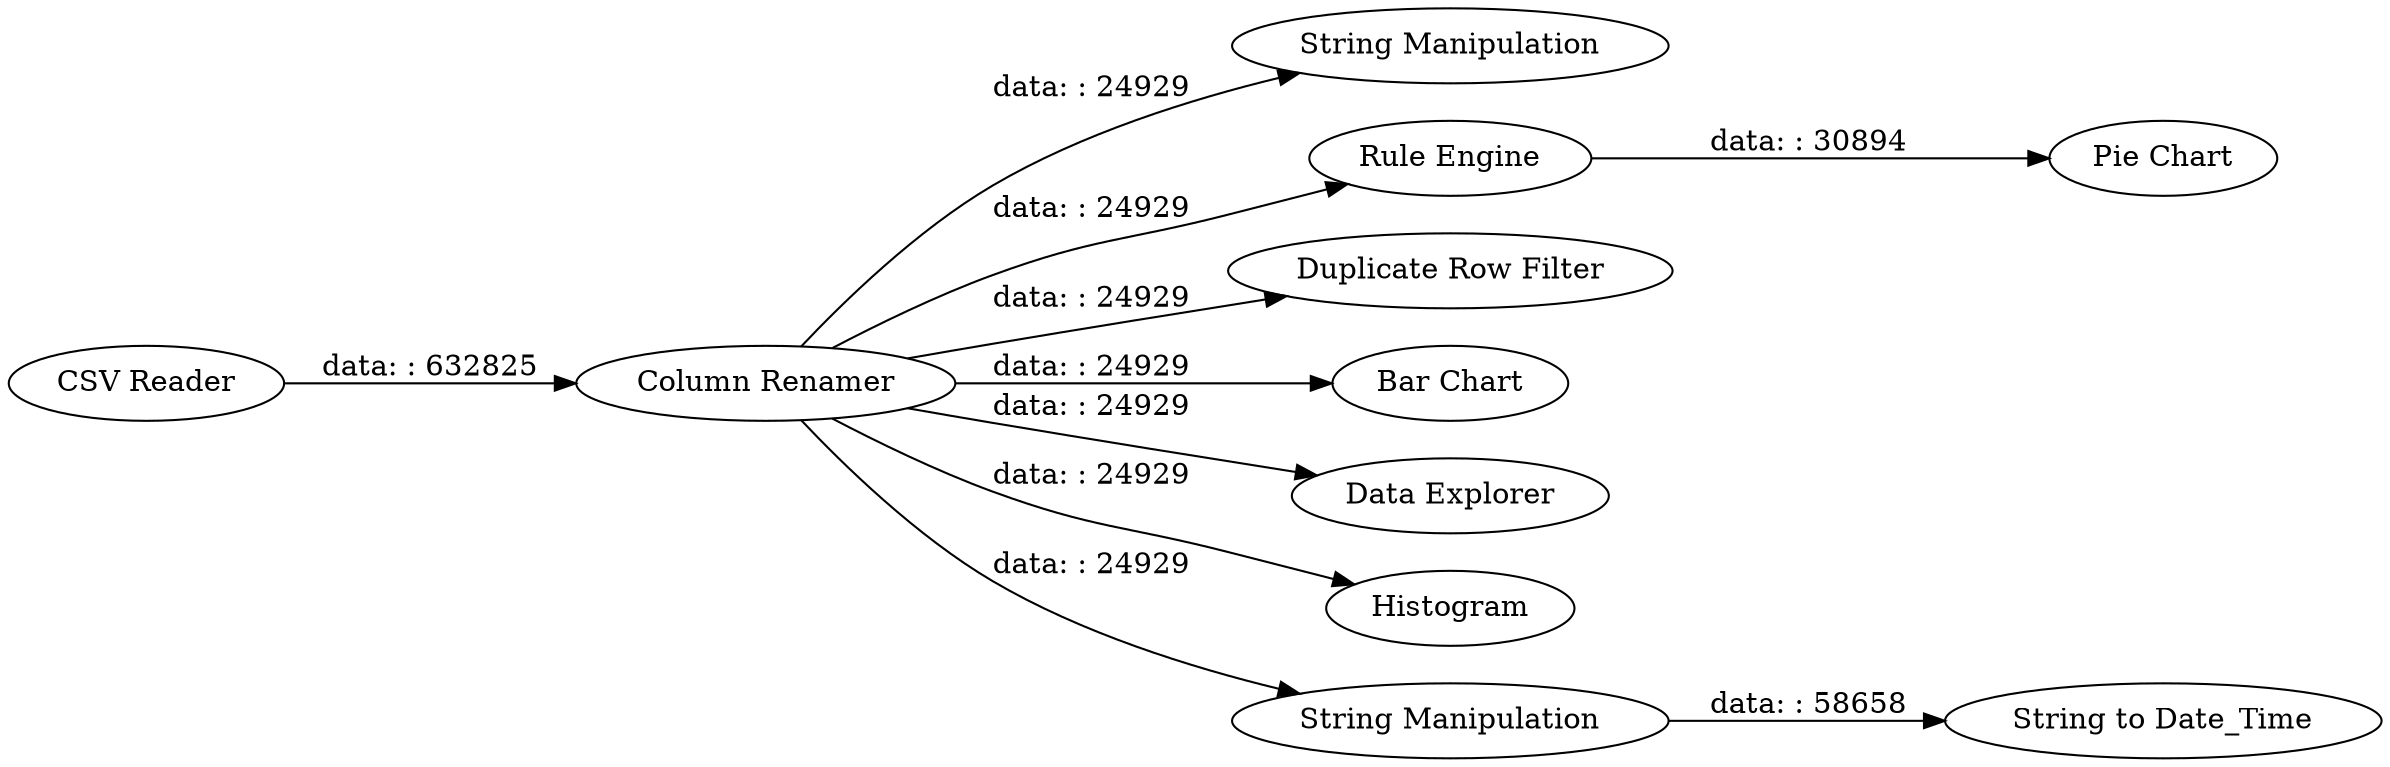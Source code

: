 digraph {
	"151591229896675958_6" [label="Pie Chart"]
	"151591229896675958_11" [label="String Manipulation"]
	"151591229896675958_7" [label="Rule Engine"]
	"151591229896675958_8" [label="Duplicate Row Filter"]
	"151591229896675958_1" [label="CSV Reader"]
	"151591229896675958_4" [label="Bar Chart"]
	"151591229896675958_2" [label="Column Renamer"]
	"151591229896675958_5" [label="Data Explorer"]
	"151591229896675958_3" [label=Histogram]
	"151591229896675958_10" [label="String to Date_Time"]
	"151591229896675958_9" [label="String Manipulation"]
	"151591229896675958_9" -> "151591229896675958_10" [label="data: : 58658"]
	"151591229896675958_2" -> "151591229896675958_5" [label="data: : 24929"]
	"151591229896675958_2" -> "151591229896675958_7" [label="data: : 24929"]
	"151591229896675958_2" -> "151591229896675958_4" [label="data: : 24929"]
	"151591229896675958_2" -> "151591229896675958_8" [label="data: : 24929"]
	"151591229896675958_7" -> "151591229896675958_6" [label="data: : 30894"]
	"151591229896675958_2" -> "151591229896675958_3" [label="data: : 24929"]
	"151591229896675958_2" -> "151591229896675958_9" [label="data: : 24929"]
	"151591229896675958_2" -> "151591229896675958_11" [label="data: : 24929"]
	"151591229896675958_1" -> "151591229896675958_2" [label="data: : 632825"]
	rankdir=LR
}
